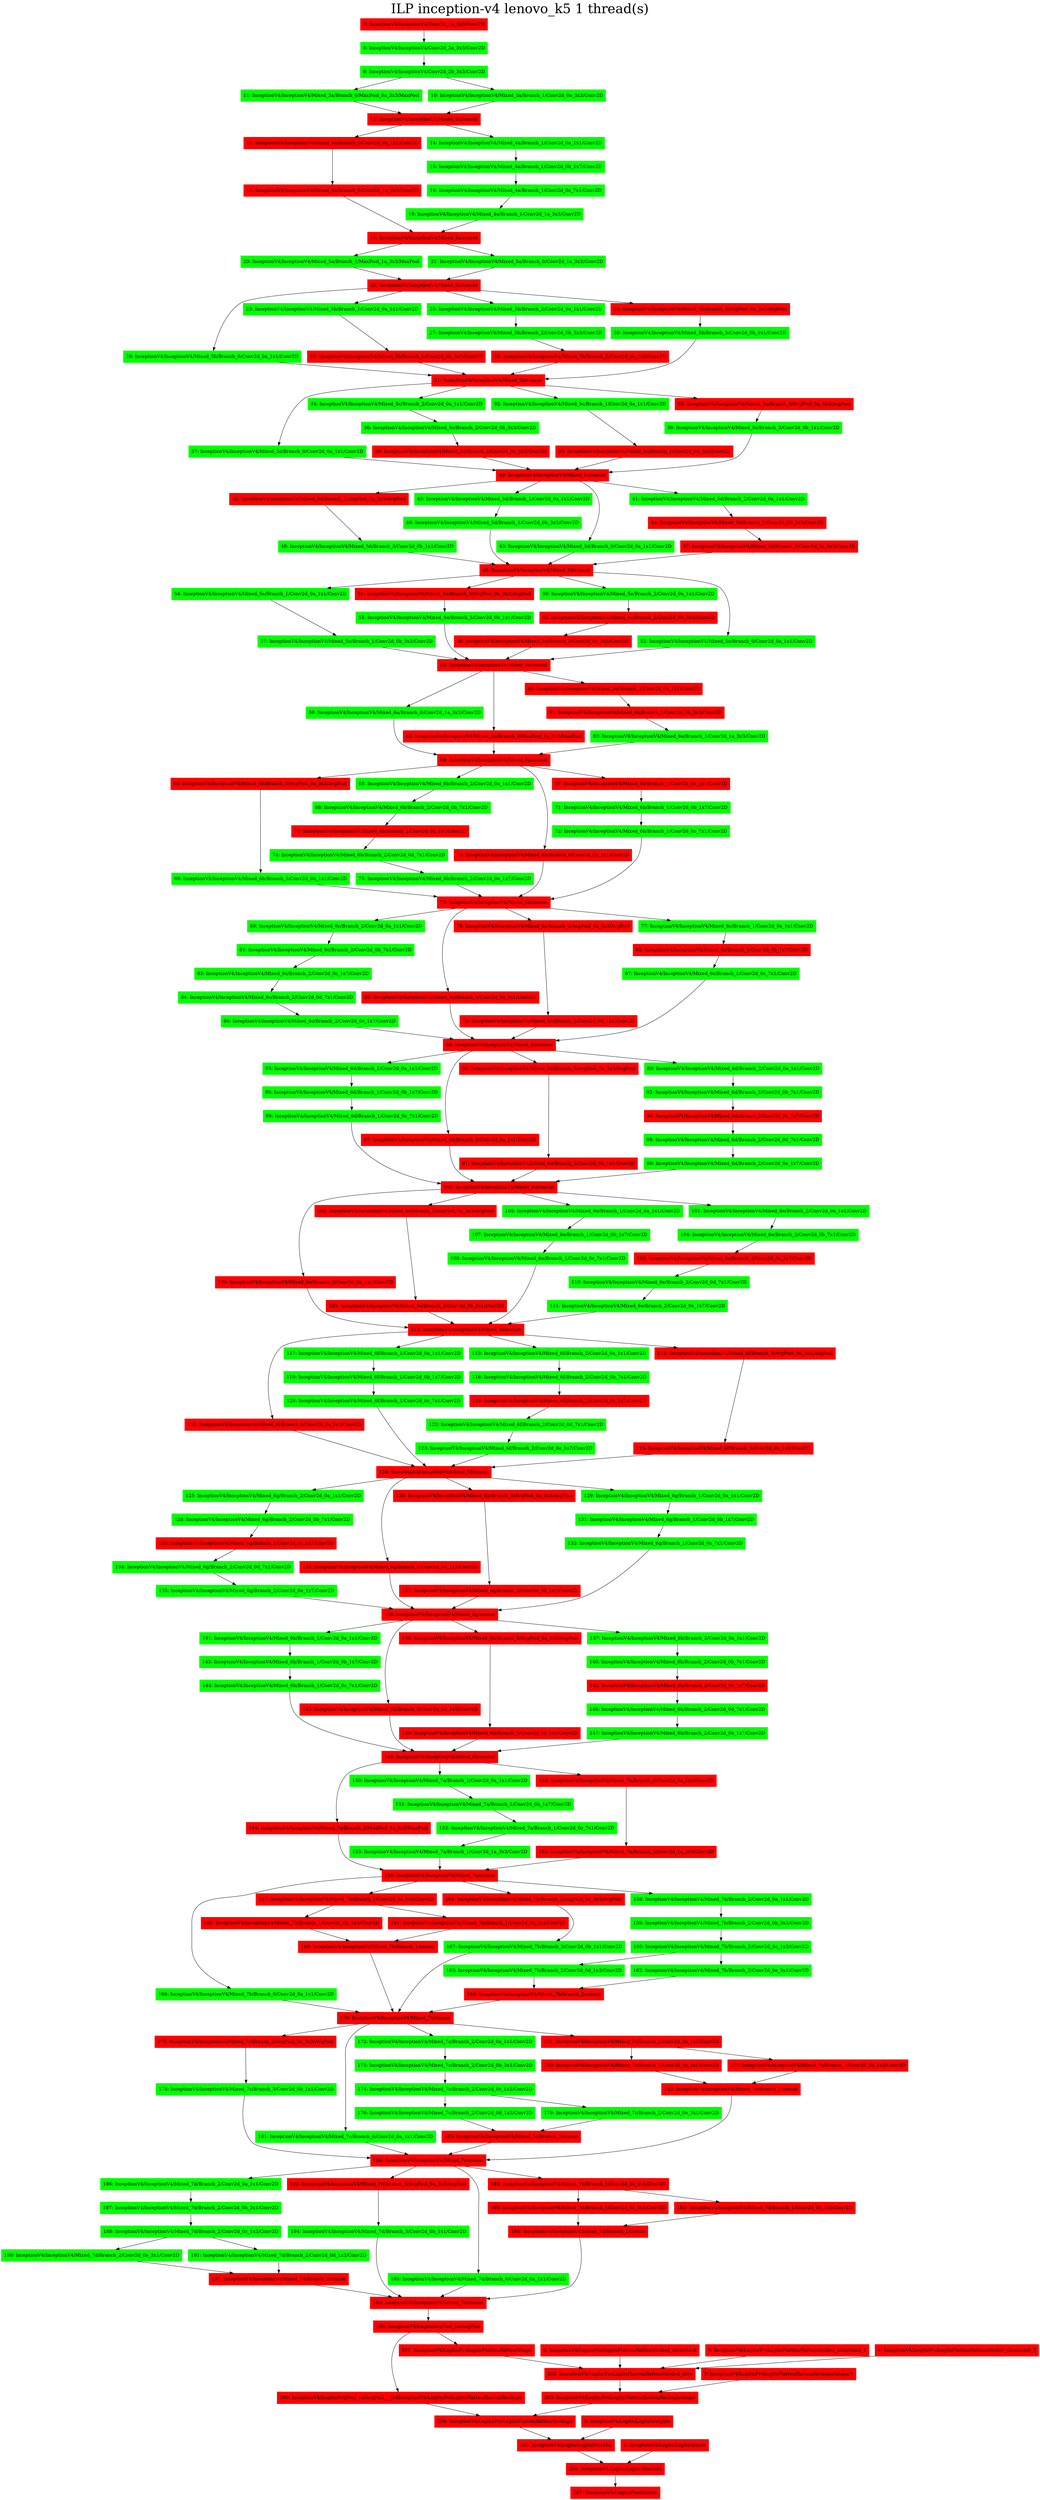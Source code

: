 digraph G {
label     = "ILP inception-v4 lenovo_k5 1 thread(s)"
    labelloc  =  t // t: Place the graph's title on top.
    fontsize  = 40 // Make title stand out by giving a large font size
    fontcolor = black"7: InceptionV4/InceptionV4/Conv2d_1a_3x3/Conv2D"->"8: InceptionV4/InceptionV4/Conv2d_2a_3x3/Conv2D";
"7: InceptionV4/InceptionV4/Conv2d_1a_3x3/Conv2D" [shape=box,style=filled,color=red];
"8: InceptionV4/InceptionV4/Conv2d_2a_3x3/Conv2D"->"9: InceptionV4/InceptionV4/Conv2d_2b_3x3/Conv2D";
"8: InceptionV4/InceptionV4/Conv2d_2a_3x3/Conv2D" [shape=box,style=filled,color=green];
"9: InceptionV4/InceptionV4/Conv2d_2b_3x3/Conv2D"->"11: InceptionV4/InceptionV4/Mixed_3a/Branch_0/MaxPool_0a_3x3/MaxPool";
"9: InceptionV4/InceptionV4/Conv2d_2b_3x3/Conv2D"->"10: InceptionV4/InceptionV4/Mixed_3a/Branch_1/Conv2d_0a_3x3/Conv2D";
"9: InceptionV4/InceptionV4/Conv2d_2b_3x3/Conv2D" [shape=box,style=filled,color=green];
"11: InceptionV4/InceptionV4/Mixed_3a/Branch_0/MaxPool_0a_3x3/MaxPool"->"12: InceptionV4/InceptionV4/Mixed_3a/concat";
"11: InceptionV4/InceptionV4/Mixed_3a/Branch_0/MaxPool_0a_3x3/MaxPool" [shape=box,style=filled,color=green];
"10: InceptionV4/InceptionV4/Mixed_3a/Branch_1/Conv2d_0a_3x3/Conv2D"->"12: InceptionV4/InceptionV4/Mixed_3a/concat";
"10: InceptionV4/InceptionV4/Mixed_3a/Branch_1/Conv2d_0a_3x3/Conv2D" [shape=box,style=filled,color=green];
"12: InceptionV4/InceptionV4/Mixed_3a/concat"->"13: InceptionV4/InceptionV4/Mixed_4a/Branch_0/Conv2d_0a_1x1/Conv2D";
"12: InceptionV4/InceptionV4/Mixed_3a/concat"->"14: InceptionV4/InceptionV4/Mixed_4a/Branch_1/Conv2d_0a_1x1/Conv2D";
"12: InceptionV4/InceptionV4/Mixed_3a/concat" [shape=box,style=filled,color=red];
"13: InceptionV4/InceptionV4/Mixed_4a/Branch_0/Conv2d_0a_1x1/Conv2D"->"17: InceptionV4/InceptionV4/Mixed_4a/Branch_0/Conv2d_1a_3x3/Conv2D";
"13: InceptionV4/InceptionV4/Mixed_4a/Branch_0/Conv2d_0a_1x1/Conv2D" [shape=box,style=filled,color=red];
"17: InceptionV4/InceptionV4/Mixed_4a/Branch_0/Conv2d_1a_3x3/Conv2D"->"19: InceptionV4/InceptionV4/Mixed_4a/concat";
"17: InceptionV4/InceptionV4/Mixed_4a/Branch_0/Conv2d_1a_3x3/Conv2D" [shape=box,style=filled,color=red];
"14: InceptionV4/InceptionV4/Mixed_4a/Branch_1/Conv2d_0a_1x1/Conv2D"->"15: InceptionV4/InceptionV4/Mixed_4a/Branch_1/Conv2d_0b_1x7/Conv2D";
"14: InceptionV4/InceptionV4/Mixed_4a/Branch_1/Conv2d_0a_1x1/Conv2D" [shape=box,style=filled,color=green];
"15: InceptionV4/InceptionV4/Mixed_4a/Branch_1/Conv2d_0b_1x7/Conv2D"->"16: InceptionV4/InceptionV4/Mixed_4a/Branch_1/Conv2d_0c_7x1/Conv2D";
"15: InceptionV4/InceptionV4/Mixed_4a/Branch_1/Conv2d_0b_1x7/Conv2D" [shape=box,style=filled,color=green];
"16: InceptionV4/InceptionV4/Mixed_4a/Branch_1/Conv2d_0c_7x1/Conv2D"->"18: InceptionV4/InceptionV4/Mixed_4a/Branch_1/Conv2d_1a_3x3/Conv2D";
"16: InceptionV4/InceptionV4/Mixed_4a/Branch_1/Conv2d_0c_7x1/Conv2D" [shape=box,style=filled,color=green];
"18: InceptionV4/InceptionV4/Mixed_4a/Branch_1/Conv2d_1a_3x3/Conv2D"->"19: InceptionV4/InceptionV4/Mixed_4a/concat";
"18: InceptionV4/InceptionV4/Mixed_4a/Branch_1/Conv2d_1a_3x3/Conv2D" [shape=box,style=filled,color=green];
"19: InceptionV4/InceptionV4/Mixed_4a/concat"->"20: InceptionV4/InceptionV4/Mixed_5a/Branch_1/MaxPool_1a_3x3/MaxPool";
"19: InceptionV4/InceptionV4/Mixed_4a/concat"->"21: InceptionV4/InceptionV4/Mixed_5a/Branch_0/Conv2d_1a_3x3/Conv2D";
"19: InceptionV4/InceptionV4/Mixed_4a/concat" [shape=box,style=filled,color=red];
"21: InceptionV4/InceptionV4/Mixed_5a/Branch_0/Conv2d_1a_3x3/Conv2D"->"22: InceptionV4/InceptionV4/Mixed_5a/concat";
"21: InceptionV4/InceptionV4/Mixed_5a/Branch_0/Conv2d_1a_3x3/Conv2D" [shape=box,style=filled,color=green];
"20: InceptionV4/InceptionV4/Mixed_5a/Branch_1/MaxPool_1a_3x3/MaxPool"->"22: InceptionV4/InceptionV4/Mixed_5a/concat";
"20: InceptionV4/InceptionV4/Mixed_5a/Branch_1/MaxPool_1a_3x3/MaxPool" [shape=box,style=filled,color=green];
"22: InceptionV4/InceptionV4/Mixed_5a/concat"->"28: InceptionV4/InceptionV4/Mixed_5b/Branch_0/Conv2d_0a_1x1/Conv2D";
"22: InceptionV4/InceptionV4/Mixed_5a/concat"->"23: InceptionV4/InceptionV4/Mixed_5b/Branch_1/Conv2d_0a_1x1/Conv2D";
"22: InceptionV4/InceptionV4/Mixed_5a/concat"->"25: InceptionV4/InceptionV4/Mixed_5b/Branch_2/Conv2d_0a_1x1/Conv2D";
"22: InceptionV4/InceptionV4/Mixed_5a/concat"->"24: InceptionV4/InceptionV4/Mixed_5b/Branch_3/AvgPool_0a_3x3/AvgPool";
"22: InceptionV4/InceptionV4/Mixed_5a/concat" [shape=box,style=filled,color=red];
"28: InceptionV4/InceptionV4/Mixed_5b/Branch_0/Conv2d_0a_1x1/Conv2D"->"31: InceptionV4/InceptionV4/Mixed_5b/concat";
"28: InceptionV4/InceptionV4/Mixed_5b/Branch_0/Conv2d_0a_1x1/Conv2D" [shape=box,style=filled,color=green];
"23: InceptionV4/InceptionV4/Mixed_5b/Branch_1/Conv2d_0a_1x1/Conv2D"->"26: InceptionV4/InceptionV4/Mixed_5b/Branch_1/Conv2d_0b_3x3/Conv2D";
"23: InceptionV4/InceptionV4/Mixed_5b/Branch_1/Conv2d_0a_1x1/Conv2D" [shape=box,style=filled,color=green];
"26: InceptionV4/InceptionV4/Mixed_5b/Branch_1/Conv2d_0b_3x3/Conv2D"->"31: InceptionV4/InceptionV4/Mixed_5b/concat";
"26: InceptionV4/InceptionV4/Mixed_5b/Branch_1/Conv2d_0b_3x3/Conv2D" [shape=box,style=filled,color=red];
"25: InceptionV4/InceptionV4/Mixed_5b/Branch_2/Conv2d_0a_1x1/Conv2D"->"27: InceptionV4/InceptionV4/Mixed_5b/Branch_2/Conv2d_0b_3x3/Conv2D";
"25: InceptionV4/InceptionV4/Mixed_5b/Branch_2/Conv2d_0a_1x1/Conv2D" [shape=box,style=filled,color=green];
"27: InceptionV4/InceptionV4/Mixed_5b/Branch_2/Conv2d_0b_3x3/Conv2D"->"29: InceptionV4/InceptionV4/Mixed_5b/Branch_2/Conv2d_0c_3x3/Conv2D";
"27: InceptionV4/InceptionV4/Mixed_5b/Branch_2/Conv2d_0b_3x3/Conv2D" [shape=box,style=filled,color=green];
"29: InceptionV4/InceptionV4/Mixed_5b/Branch_2/Conv2d_0c_3x3/Conv2D"->"31: InceptionV4/InceptionV4/Mixed_5b/concat";
"29: InceptionV4/InceptionV4/Mixed_5b/Branch_2/Conv2d_0c_3x3/Conv2D" [shape=box,style=filled,color=red];
"24: InceptionV4/InceptionV4/Mixed_5b/Branch_3/AvgPool_0a_3x3/AvgPool"->"30: InceptionV4/InceptionV4/Mixed_5b/Branch_3/Conv2d_0b_1x1/Conv2D";
"24: InceptionV4/InceptionV4/Mixed_5b/Branch_3/AvgPool_0a_3x3/AvgPool" [shape=box,style=filled,color=red];
"30: InceptionV4/InceptionV4/Mixed_5b/Branch_3/Conv2d_0b_1x1/Conv2D"->"31: InceptionV4/InceptionV4/Mixed_5b/concat";
"30: InceptionV4/InceptionV4/Mixed_5b/Branch_3/Conv2d_0b_1x1/Conv2D" [shape=box,style=filled,color=green];
"31: InceptionV4/InceptionV4/Mixed_5b/concat"->"37: InceptionV4/InceptionV4/Mixed_5c/Branch_0/Conv2d_0a_1x1/Conv2D";
"31: InceptionV4/InceptionV4/Mixed_5b/concat"->"34: InceptionV4/InceptionV4/Mixed_5c/Branch_2/Conv2d_0a_1x1/Conv2D";
"31: InceptionV4/InceptionV4/Mixed_5b/concat"->"32: InceptionV4/InceptionV4/Mixed_5c/Branch_1/Conv2d_0a_1x1/Conv2D";
"31: InceptionV4/InceptionV4/Mixed_5b/concat"->"33: InceptionV4/InceptionV4/Mixed_5c/Branch_3/AvgPool_0a_3x3/AvgPool";
"31: InceptionV4/InceptionV4/Mixed_5b/concat" [shape=box,style=filled,color=red];
"37: InceptionV4/InceptionV4/Mixed_5c/Branch_0/Conv2d_0a_1x1/Conv2D"->"40: InceptionV4/InceptionV4/Mixed_5c/concat";
"37: InceptionV4/InceptionV4/Mixed_5c/Branch_0/Conv2d_0a_1x1/Conv2D" [shape=box,style=filled,color=green];
"32: InceptionV4/InceptionV4/Mixed_5c/Branch_1/Conv2d_0a_1x1/Conv2D"->"35: InceptionV4/InceptionV4/Mixed_5c/Branch_1/Conv2d_0b_3x3/Conv2D";
"32: InceptionV4/InceptionV4/Mixed_5c/Branch_1/Conv2d_0a_1x1/Conv2D" [shape=box,style=filled,color=green];
"35: InceptionV4/InceptionV4/Mixed_5c/Branch_1/Conv2d_0b_3x3/Conv2D"->"40: InceptionV4/InceptionV4/Mixed_5c/concat";
"35: InceptionV4/InceptionV4/Mixed_5c/Branch_1/Conv2d_0b_3x3/Conv2D" [shape=box,style=filled,color=red];
"34: InceptionV4/InceptionV4/Mixed_5c/Branch_2/Conv2d_0a_1x1/Conv2D"->"36: InceptionV4/InceptionV4/Mixed_5c/Branch_2/Conv2d_0b_3x3/Conv2D";
"34: InceptionV4/InceptionV4/Mixed_5c/Branch_2/Conv2d_0a_1x1/Conv2D" [shape=box,style=filled,color=green];
"36: InceptionV4/InceptionV4/Mixed_5c/Branch_2/Conv2d_0b_3x3/Conv2D"->"38: InceptionV4/InceptionV4/Mixed_5c/Branch_2/Conv2d_0c_3x3/Conv2D";
"36: InceptionV4/InceptionV4/Mixed_5c/Branch_2/Conv2d_0b_3x3/Conv2D" [shape=box,style=filled,color=green];
"38: InceptionV4/InceptionV4/Mixed_5c/Branch_2/Conv2d_0c_3x3/Conv2D"->"40: InceptionV4/InceptionV4/Mixed_5c/concat";
"38: InceptionV4/InceptionV4/Mixed_5c/Branch_2/Conv2d_0c_3x3/Conv2D" [shape=box,style=filled,color=red];
"33: InceptionV4/InceptionV4/Mixed_5c/Branch_3/AvgPool_0a_3x3/AvgPool"->"39: InceptionV4/InceptionV4/Mixed_5c/Branch_3/Conv2d_0b_1x1/Conv2D";
"33: InceptionV4/InceptionV4/Mixed_5c/Branch_3/AvgPool_0a_3x3/AvgPool" [shape=box,style=filled,color=red];
"39: InceptionV4/InceptionV4/Mixed_5c/Branch_3/Conv2d_0b_1x1/Conv2D"->"40: InceptionV4/InceptionV4/Mixed_5c/concat";
"39: InceptionV4/InceptionV4/Mixed_5c/Branch_3/Conv2d_0b_1x1/Conv2D" [shape=box,style=filled,color=green];
"40: InceptionV4/InceptionV4/Mixed_5c/concat"->"42: InceptionV4/InceptionV4/Mixed_5d/Branch_3/AvgPool_0a_3x3/AvgPool";
"40: InceptionV4/InceptionV4/Mixed_5c/concat"->"45: InceptionV4/InceptionV4/Mixed_5d/Branch_1/Conv2d_0a_1x1/Conv2D";
"40: InceptionV4/InceptionV4/Mixed_5c/concat"->"43: InceptionV4/InceptionV4/Mixed_5d/Branch_0/Conv2d_0a_1x1/Conv2D";
"40: InceptionV4/InceptionV4/Mixed_5c/concat"->"41: InceptionV4/InceptionV4/Mixed_5d/Branch_2/Conv2d_0a_1x1/Conv2D";
"40: InceptionV4/InceptionV4/Mixed_5c/concat" [shape=box,style=filled,color=red];
"43: InceptionV4/InceptionV4/Mixed_5d/Branch_0/Conv2d_0a_1x1/Conv2D"->"49: InceptionV4/InceptionV4/Mixed_5d/concat";
"43: InceptionV4/InceptionV4/Mixed_5d/Branch_0/Conv2d_0a_1x1/Conv2D" [shape=box,style=filled,color=green];
"45: InceptionV4/InceptionV4/Mixed_5d/Branch_1/Conv2d_0a_1x1/Conv2D"->"46: InceptionV4/InceptionV4/Mixed_5d/Branch_1/Conv2d_0b_3x3/Conv2D";
"45: InceptionV4/InceptionV4/Mixed_5d/Branch_1/Conv2d_0a_1x1/Conv2D" [shape=box,style=filled,color=green];
"46: InceptionV4/InceptionV4/Mixed_5d/Branch_1/Conv2d_0b_3x3/Conv2D"->"49: InceptionV4/InceptionV4/Mixed_5d/concat";
"46: InceptionV4/InceptionV4/Mixed_5d/Branch_1/Conv2d_0b_3x3/Conv2D" [shape=box,style=filled,color=green];
"41: InceptionV4/InceptionV4/Mixed_5d/Branch_2/Conv2d_0a_1x1/Conv2D"->"44: InceptionV4/InceptionV4/Mixed_5d/Branch_2/Conv2d_0b_3x3/Conv2D";
"41: InceptionV4/InceptionV4/Mixed_5d/Branch_2/Conv2d_0a_1x1/Conv2D" [shape=box,style=filled,color=green];
"44: InceptionV4/InceptionV4/Mixed_5d/Branch_2/Conv2d_0b_3x3/Conv2D"->"47: InceptionV4/InceptionV4/Mixed_5d/Branch_2/Conv2d_0c_3x3/Conv2D";
"44: InceptionV4/InceptionV4/Mixed_5d/Branch_2/Conv2d_0b_3x3/Conv2D" [shape=box,style=filled,color=red];
"47: InceptionV4/InceptionV4/Mixed_5d/Branch_2/Conv2d_0c_3x3/Conv2D"->"49: InceptionV4/InceptionV4/Mixed_5d/concat";
"47: InceptionV4/InceptionV4/Mixed_5d/Branch_2/Conv2d_0c_3x3/Conv2D" [shape=box,style=filled,color=red];
"42: InceptionV4/InceptionV4/Mixed_5d/Branch_3/AvgPool_0a_3x3/AvgPool"->"48: InceptionV4/InceptionV4/Mixed_5d/Branch_3/Conv2d_0b_1x1/Conv2D";
"42: InceptionV4/InceptionV4/Mixed_5d/Branch_3/AvgPool_0a_3x3/AvgPool" [shape=box,style=filled,color=red];
"48: InceptionV4/InceptionV4/Mixed_5d/Branch_3/Conv2d_0b_1x1/Conv2D"->"49: InceptionV4/InceptionV4/Mixed_5d/concat";
"48: InceptionV4/InceptionV4/Mixed_5d/Branch_3/Conv2d_0b_1x1/Conv2D" [shape=box,style=filled,color=green];
"49: InceptionV4/InceptionV4/Mixed_5d/concat"->"54: InceptionV4/InceptionV4/Mixed_5e/Branch_1/Conv2d_0a_1x1/Conv2D";
"49: InceptionV4/InceptionV4/Mixed_5d/concat"->"51: InceptionV4/InceptionV4/Mixed_5e/Branch_3/AvgPool_0a_3x3/AvgPool";
"49: InceptionV4/InceptionV4/Mixed_5d/concat"->"50: InceptionV4/InceptionV4/Mixed_5e/Branch_2/Conv2d_0a_1x1/Conv2D";
"49: InceptionV4/InceptionV4/Mixed_5d/concat"->"52: InceptionV4/InceptionV4/Mixed_5e/Branch_0/Conv2d_0a_1x1/Conv2D";
"49: InceptionV4/InceptionV4/Mixed_5d/concat" [shape=box,style=filled,color=red];
"52: InceptionV4/InceptionV4/Mixed_5e/Branch_0/Conv2d_0a_1x1/Conv2D"->"58: InceptionV4/InceptionV4/Mixed_5e/concat";
"52: InceptionV4/InceptionV4/Mixed_5e/Branch_0/Conv2d_0a_1x1/Conv2D" [shape=box,style=filled,color=green];
"54: InceptionV4/InceptionV4/Mixed_5e/Branch_1/Conv2d_0a_1x1/Conv2D"->"57: InceptionV4/InceptionV4/Mixed_5e/Branch_1/Conv2d_0b_3x3/Conv2D";
"54: InceptionV4/InceptionV4/Mixed_5e/Branch_1/Conv2d_0a_1x1/Conv2D" [shape=box,style=filled,color=green];
"57: InceptionV4/InceptionV4/Mixed_5e/Branch_1/Conv2d_0b_3x3/Conv2D"->"58: InceptionV4/InceptionV4/Mixed_5e/concat";
"57: InceptionV4/InceptionV4/Mixed_5e/Branch_1/Conv2d_0b_3x3/Conv2D" [shape=box,style=filled,color=green];
"50: InceptionV4/InceptionV4/Mixed_5e/Branch_2/Conv2d_0a_1x1/Conv2D"->"53: InceptionV4/InceptionV4/Mixed_5e/Branch_2/Conv2d_0b_3x3/Conv2D";
"50: InceptionV4/InceptionV4/Mixed_5e/Branch_2/Conv2d_0a_1x1/Conv2D" [shape=box,style=filled,color=green];
"53: InceptionV4/InceptionV4/Mixed_5e/Branch_2/Conv2d_0b_3x3/Conv2D"->"56: InceptionV4/InceptionV4/Mixed_5e/Branch_2/Conv2d_0c_3x3/Conv2D";
"53: InceptionV4/InceptionV4/Mixed_5e/Branch_2/Conv2d_0b_3x3/Conv2D" [shape=box,style=filled,color=red];
"56: InceptionV4/InceptionV4/Mixed_5e/Branch_2/Conv2d_0c_3x3/Conv2D"->"58: InceptionV4/InceptionV4/Mixed_5e/concat";
"56: InceptionV4/InceptionV4/Mixed_5e/Branch_2/Conv2d_0c_3x3/Conv2D" [shape=box,style=filled,color=red];
"51: InceptionV4/InceptionV4/Mixed_5e/Branch_3/AvgPool_0a_3x3/AvgPool"->"55: InceptionV4/InceptionV4/Mixed_5e/Branch_3/Conv2d_0b_1x1/Conv2D";
"51: InceptionV4/InceptionV4/Mixed_5e/Branch_3/AvgPool_0a_3x3/AvgPool" [shape=box,style=filled,color=red];
"55: InceptionV4/InceptionV4/Mixed_5e/Branch_3/Conv2d_0b_1x1/Conv2D"->"58: InceptionV4/InceptionV4/Mixed_5e/concat";
"55: InceptionV4/InceptionV4/Mixed_5e/Branch_3/Conv2d_0b_1x1/Conv2D" [shape=box,style=filled,color=green];
"58: InceptionV4/InceptionV4/Mixed_5e/concat"->"59: InceptionV4/InceptionV4/Mixed_6a/Branch_0/Conv2d_1a_3x3/Conv2D";
"58: InceptionV4/InceptionV4/Mixed_5e/concat"->"63: InceptionV4/InceptionV4/Mixed_6a/Branch_2/MaxPool_1a_3x3/MaxPool";
"58: InceptionV4/InceptionV4/Mixed_5e/concat"->"60: InceptionV4/InceptionV4/Mixed_6a/Branch_1/Conv2d_0a_1x1/Conv2D";
"58: InceptionV4/InceptionV4/Mixed_5e/concat" [shape=box,style=filled,color=red];
"59: InceptionV4/InceptionV4/Mixed_6a/Branch_0/Conv2d_1a_3x3/Conv2D"->"64: InceptionV4/InceptionV4/Mixed_6a/concat";
"59: InceptionV4/InceptionV4/Mixed_6a/Branch_0/Conv2d_1a_3x3/Conv2D" [shape=box,style=filled,color=green];
"60: InceptionV4/InceptionV4/Mixed_6a/Branch_1/Conv2d_0a_1x1/Conv2D"->"61: InceptionV4/InceptionV4/Mixed_6a/Branch_1/Conv2d_0b_3x3/Conv2D";
"60: InceptionV4/InceptionV4/Mixed_6a/Branch_1/Conv2d_0a_1x1/Conv2D" [shape=box,style=filled,color=red];
"61: InceptionV4/InceptionV4/Mixed_6a/Branch_1/Conv2d_0b_3x3/Conv2D"->"62: InceptionV4/InceptionV4/Mixed_6a/Branch_1/Conv2d_1a_3x3/Conv2D";
"61: InceptionV4/InceptionV4/Mixed_6a/Branch_1/Conv2d_0b_3x3/Conv2D" [shape=box,style=filled,color=red];
"62: InceptionV4/InceptionV4/Mixed_6a/Branch_1/Conv2d_1a_3x3/Conv2D"->"64: InceptionV4/InceptionV4/Mixed_6a/concat";
"62: InceptionV4/InceptionV4/Mixed_6a/Branch_1/Conv2d_1a_3x3/Conv2D" [shape=box,style=filled,color=green];
"63: InceptionV4/InceptionV4/Mixed_6a/Branch_2/MaxPool_1a_3x3/MaxPool"->"64: InceptionV4/InceptionV4/Mixed_6a/concat";
"63: InceptionV4/InceptionV4/Mixed_6a/Branch_2/MaxPool_1a_3x3/MaxPool" [shape=box,style=filled,color=red];
"64: InceptionV4/InceptionV4/Mixed_6a/concat"->"66: InceptionV4/InceptionV4/Mixed_6b/Branch_3/AvgPool_0a_3x3/AvgPool";
"64: InceptionV4/InceptionV4/Mixed_6a/concat"->"65: InceptionV4/InceptionV4/Mixed_6b/Branch_2/Conv2d_0a_1x1/Conv2D";
"64: InceptionV4/InceptionV4/Mixed_6a/concat"->"73: InceptionV4/InceptionV4/Mixed_6b/Branch_0/Conv2d_0a_1x1/Conv2D";
"64: InceptionV4/InceptionV4/Mixed_6a/concat"->"67: InceptionV4/InceptionV4/Mixed_6b/Branch_1/Conv2d_0a_1x1/Conv2D";
"64: InceptionV4/InceptionV4/Mixed_6a/concat" [shape=box,style=filled,color=red];
"73: InceptionV4/InceptionV4/Mixed_6b/Branch_0/Conv2d_0a_1x1/Conv2D"->"76: InceptionV4/InceptionV4/Mixed_6b/concat";
"73: InceptionV4/InceptionV4/Mixed_6b/Branch_0/Conv2d_0a_1x1/Conv2D" [shape=box,style=filled,color=red];
"67: InceptionV4/InceptionV4/Mixed_6b/Branch_1/Conv2d_0a_1x1/Conv2D"->"71: InceptionV4/InceptionV4/Mixed_6b/Branch_1/Conv2d_0b_1x7/Conv2D";
"67: InceptionV4/InceptionV4/Mixed_6b/Branch_1/Conv2d_0a_1x1/Conv2D" [shape=box,style=filled,color=red];
"71: InceptionV4/InceptionV4/Mixed_6b/Branch_1/Conv2d_0b_1x7/Conv2D"->"72: InceptionV4/InceptionV4/Mixed_6b/Branch_1/Conv2d_0c_7x1/Conv2D";
"71: InceptionV4/InceptionV4/Mixed_6b/Branch_1/Conv2d_0b_1x7/Conv2D" [shape=box,style=filled,color=green];
"72: InceptionV4/InceptionV4/Mixed_6b/Branch_1/Conv2d_0c_7x1/Conv2D"->"76: InceptionV4/InceptionV4/Mixed_6b/concat";
"72: InceptionV4/InceptionV4/Mixed_6b/Branch_1/Conv2d_0c_7x1/Conv2D" [shape=box,style=filled,color=green];
"65: InceptionV4/InceptionV4/Mixed_6b/Branch_2/Conv2d_0a_1x1/Conv2D"->"68: InceptionV4/InceptionV4/Mixed_6b/Branch_2/Conv2d_0b_7x1/Conv2D";
"65: InceptionV4/InceptionV4/Mixed_6b/Branch_2/Conv2d_0a_1x1/Conv2D" [shape=box,style=filled,color=green];
"68: InceptionV4/InceptionV4/Mixed_6b/Branch_2/Conv2d_0b_7x1/Conv2D"->"70: InceptionV4/InceptionV4/Mixed_6b/Branch_2/Conv2d_0c_1x7/Conv2D";
"68: InceptionV4/InceptionV4/Mixed_6b/Branch_2/Conv2d_0b_7x1/Conv2D" [shape=box,style=filled,color=green];
"70: InceptionV4/InceptionV4/Mixed_6b/Branch_2/Conv2d_0c_1x7/Conv2D"->"74: InceptionV4/InceptionV4/Mixed_6b/Branch_2/Conv2d_0d_7x1/Conv2D";
"70: InceptionV4/InceptionV4/Mixed_6b/Branch_2/Conv2d_0c_1x7/Conv2D" [shape=box,style=filled,color=red];
"74: InceptionV4/InceptionV4/Mixed_6b/Branch_2/Conv2d_0d_7x1/Conv2D"->"75: InceptionV4/InceptionV4/Mixed_6b/Branch_2/Conv2d_0e_1x7/Conv2D";
"74: InceptionV4/InceptionV4/Mixed_6b/Branch_2/Conv2d_0d_7x1/Conv2D" [shape=box,style=filled,color=green];
"75: InceptionV4/InceptionV4/Mixed_6b/Branch_2/Conv2d_0e_1x7/Conv2D"->"76: InceptionV4/InceptionV4/Mixed_6b/concat";
"75: InceptionV4/InceptionV4/Mixed_6b/Branch_2/Conv2d_0e_1x7/Conv2D" [shape=box,style=filled,color=green];
"66: InceptionV4/InceptionV4/Mixed_6b/Branch_3/AvgPool_0a_3x3/AvgPool"->"69: InceptionV4/InceptionV4/Mixed_6b/Branch_3/Conv2d_0b_1x1/Conv2D";
"66: InceptionV4/InceptionV4/Mixed_6b/Branch_3/AvgPool_0a_3x3/AvgPool" [shape=box,style=filled,color=red];
"69: InceptionV4/InceptionV4/Mixed_6b/Branch_3/Conv2d_0b_1x1/Conv2D"->"76: InceptionV4/InceptionV4/Mixed_6b/concat";
"69: InceptionV4/InceptionV4/Mixed_6b/Branch_3/Conv2d_0b_1x1/Conv2D" [shape=box,style=filled,color=green];
"76: InceptionV4/InceptionV4/Mixed_6b/concat"->"80: InceptionV4/InceptionV4/Mixed_6c/Branch_2/Conv2d_0a_1x1/Conv2D";
"76: InceptionV4/InceptionV4/Mixed_6b/concat"->"85: InceptionV4/InceptionV4/Mixed_6c/Branch_0/Conv2d_0a_1x1/Conv2D";
"76: InceptionV4/InceptionV4/Mixed_6b/concat"->"78: InceptionV4/InceptionV4/Mixed_6c/Branch_3/AvgPool_0a_3x3/AvgPool";
"76: InceptionV4/InceptionV4/Mixed_6b/concat"->"77: InceptionV4/InceptionV4/Mixed_6c/Branch_1/Conv2d_0a_1x1/Conv2D";
"76: InceptionV4/InceptionV4/Mixed_6b/concat" [shape=box,style=filled,color=red];
"85: InceptionV4/InceptionV4/Mixed_6c/Branch_0/Conv2d_0a_1x1/Conv2D"->"88: InceptionV4/InceptionV4/Mixed_6c/concat";
"85: InceptionV4/InceptionV4/Mixed_6c/Branch_0/Conv2d_0a_1x1/Conv2D" [shape=box,style=filled,color=red];
"77: InceptionV4/InceptionV4/Mixed_6c/Branch_1/Conv2d_0a_1x1/Conv2D"->"82: InceptionV4/InceptionV4/Mixed_6c/Branch_1/Conv2d_0b_1x7/Conv2D";
"77: InceptionV4/InceptionV4/Mixed_6c/Branch_1/Conv2d_0a_1x1/Conv2D" [shape=box,style=filled,color=green];
"82: InceptionV4/InceptionV4/Mixed_6c/Branch_1/Conv2d_0b_1x7/Conv2D"->"87: InceptionV4/InceptionV4/Mixed_6c/Branch_1/Conv2d_0c_7x1/Conv2D";
"82: InceptionV4/InceptionV4/Mixed_6c/Branch_1/Conv2d_0b_1x7/Conv2D" [shape=box,style=filled,color=red];
"87: InceptionV4/InceptionV4/Mixed_6c/Branch_1/Conv2d_0c_7x1/Conv2D"->"88: InceptionV4/InceptionV4/Mixed_6c/concat";
"87: InceptionV4/InceptionV4/Mixed_6c/Branch_1/Conv2d_0c_7x1/Conv2D" [shape=box,style=filled,color=green];
"80: InceptionV4/InceptionV4/Mixed_6c/Branch_2/Conv2d_0a_1x1/Conv2D"->"81: InceptionV4/InceptionV4/Mixed_6c/Branch_2/Conv2d_0b_7x1/Conv2D";
"80: InceptionV4/InceptionV4/Mixed_6c/Branch_2/Conv2d_0a_1x1/Conv2D" [shape=box,style=filled,color=green];
"81: InceptionV4/InceptionV4/Mixed_6c/Branch_2/Conv2d_0b_7x1/Conv2D"->"83: InceptionV4/InceptionV4/Mixed_6c/Branch_2/Conv2d_0c_1x7/Conv2D";
"81: InceptionV4/InceptionV4/Mixed_6c/Branch_2/Conv2d_0b_7x1/Conv2D" [shape=box,style=filled,color=green];
"83: InceptionV4/InceptionV4/Mixed_6c/Branch_2/Conv2d_0c_1x7/Conv2D"->"84: InceptionV4/InceptionV4/Mixed_6c/Branch_2/Conv2d_0d_7x1/Conv2D";
"83: InceptionV4/InceptionV4/Mixed_6c/Branch_2/Conv2d_0c_1x7/Conv2D" [shape=box,style=filled,color=green];
"84: InceptionV4/InceptionV4/Mixed_6c/Branch_2/Conv2d_0d_7x1/Conv2D"->"86: InceptionV4/InceptionV4/Mixed_6c/Branch_2/Conv2d_0e_1x7/Conv2D";
"84: InceptionV4/InceptionV4/Mixed_6c/Branch_2/Conv2d_0d_7x1/Conv2D" [shape=box,style=filled,color=green];
"86: InceptionV4/InceptionV4/Mixed_6c/Branch_2/Conv2d_0e_1x7/Conv2D"->"88: InceptionV4/InceptionV4/Mixed_6c/concat";
"86: InceptionV4/InceptionV4/Mixed_6c/Branch_2/Conv2d_0e_1x7/Conv2D" [shape=box,style=filled,color=green];
"78: InceptionV4/InceptionV4/Mixed_6c/Branch_3/AvgPool_0a_3x3/AvgPool"->"79: InceptionV4/InceptionV4/Mixed_6c/Branch_3/Conv2d_0b_1x1/Conv2D";
"78: InceptionV4/InceptionV4/Mixed_6c/Branch_3/AvgPool_0a_3x3/AvgPool" [shape=box,style=filled,color=red];
"79: InceptionV4/InceptionV4/Mixed_6c/Branch_3/Conv2d_0b_1x1/Conv2D"->"88: InceptionV4/InceptionV4/Mixed_6c/concat";
"79: InceptionV4/InceptionV4/Mixed_6c/Branch_3/Conv2d_0b_1x1/Conv2D" [shape=box,style=filled,color=red];
"88: InceptionV4/InceptionV4/Mixed_6c/concat"->"93: InceptionV4/InceptionV4/Mixed_6d/Branch_1/Conv2d_0a_1x1/Conv2D";
"88: InceptionV4/InceptionV4/Mixed_6c/concat"->"97: InceptionV4/InceptionV4/Mixed_6d/Branch_0/Conv2d_0a_1x1/Conv2D";
"88: InceptionV4/InceptionV4/Mixed_6c/concat"->"90: InceptionV4/InceptionV4/Mixed_6d/Branch_3/AvgPool_0a_3x3/AvgPool";
"88: InceptionV4/InceptionV4/Mixed_6c/concat"->"89: InceptionV4/InceptionV4/Mixed_6d/Branch_2/Conv2d_0a_1x1/Conv2D";
"88: InceptionV4/InceptionV4/Mixed_6c/concat" [shape=box,style=filled,color=red];
"97: InceptionV4/InceptionV4/Mixed_6d/Branch_0/Conv2d_0a_1x1/Conv2D"->"100: InceptionV4/InceptionV4/Mixed_6d/concat";
"97: InceptionV4/InceptionV4/Mixed_6d/Branch_0/Conv2d_0a_1x1/Conv2D" [shape=box,style=filled,color=red];
"93: InceptionV4/InceptionV4/Mixed_6d/Branch_1/Conv2d_0a_1x1/Conv2D"->"95: InceptionV4/InceptionV4/Mixed_6d/Branch_1/Conv2d_0b_1x7/Conv2D";
"93: InceptionV4/InceptionV4/Mixed_6d/Branch_1/Conv2d_0a_1x1/Conv2D" [shape=box,style=filled,color=green];
"95: InceptionV4/InceptionV4/Mixed_6d/Branch_1/Conv2d_0b_1x7/Conv2D"->"96: InceptionV4/InceptionV4/Mixed_6d/Branch_1/Conv2d_0c_7x1/Conv2D";
"95: InceptionV4/InceptionV4/Mixed_6d/Branch_1/Conv2d_0b_1x7/Conv2D" [shape=box,style=filled,color=green];
"96: InceptionV4/InceptionV4/Mixed_6d/Branch_1/Conv2d_0c_7x1/Conv2D"->"100: InceptionV4/InceptionV4/Mixed_6d/concat";
"96: InceptionV4/InceptionV4/Mixed_6d/Branch_1/Conv2d_0c_7x1/Conv2D" [shape=box,style=filled,color=green];
"89: InceptionV4/InceptionV4/Mixed_6d/Branch_2/Conv2d_0a_1x1/Conv2D"->"92: InceptionV4/InceptionV4/Mixed_6d/Branch_2/Conv2d_0b_7x1/Conv2D";
"89: InceptionV4/InceptionV4/Mixed_6d/Branch_2/Conv2d_0a_1x1/Conv2D" [shape=box,style=filled,color=green];
"92: InceptionV4/InceptionV4/Mixed_6d/Branch_2/Conv2d_0b_7x1/Conv2D"->"94: InceptionV4/InceptionV4/Mixed_6d/Branch_2/Conv2d_0c_1x7/Conv2D";
"92: InceptionV4/InceptionV4/Mixed_6d/Branch_2/Conv2d_0b_7x1/Conv2D" [shape=box,style=filled,color=green];
"94: InceptionV4/InceptionV4/Mixed_6d/Branch_2/Conv2d_0c_1x7/Conv2D"->"98: InceptionV4/InceptionV4/Mixed_6d/Branch_2/Conv2d_0d_7x1/Conv2D";
"94: InceptionV4/InceptionV4/Mixed_6d/Branch_2/Conv2d_0c_1x7/Conv2D" [shape=box,style=filled,color=red];
"98: InceptionV4/InceptionV4/Mixed_6d/Branch_2/Conv2d_0d_7x1/Conv2D"->"99: InceptionV4/InceptionV4/Mixed_6d/Branch_2/Conv2d_0e_1x7/Conv2D";
"98: InceptionV4/InceptionV4/Mixed_6d/Branch_2/Conv2d_0d_7x1/Conv2D" [shape=box,style=filled,color=green];
"99: InceptionV4/InceptionV4/Mixed_6d/Branch_2/Conv2d_0e_1x7/Conv2D"->"100: InceptionV4/InceptionV4/Mixed_6d/concat";
"99: InceptionV4/InceptionV4/Mixed_6d/Branch_2/Conv2d_0e_1x7/Conv2D" [shape=box,style=filled,color=green];
"90: InceptionV4/InceptionV4/Mixed_6d/Branch_3/AvgPool_0a_3x3/AvgPool"->"91: InceptionV4/InceptionV4/Mixed_6d/Branch_3/Conv2d_0b_1x1/Conv2D";
"90: InceptionV4/InceptionV4/Mixed_6d/Branch_3/AvgPool_0a_3x3/AvgPool" [shape=box,style=filled,color=red];
"91: InceptionV4/InceptionV4/Mixed_6d/Branch_3/Conv2d_0b_1x1/Conv2D"->"100: InceptionV4/InceptionV4/Mixed_6d/concat";
"91: InceptionV4/InceptionV4/Mixed_6d/Branch_3/Conv2d_0b_1x1/Conv2D" [shape=box,style=filled,color=red];
"100: InceptionV4/InceptionV4/Mixed_6d/concat"->"109: InceptionV4/InceptionV4/Mixed_6e/Branch_0/Conv2d_0a_1x1/Conv2D";
"100: InceptionV4/InceptionV4/Mixed_6d/concat"->"102: InceptionV4/InceptionV4/Mixed_6e/Branch_3/AvgPool_0a_3x3/AvgPool";
"100: InceptionV4/InceptionV4/Mixed_6d/concat"->"105: InceptionV4/InceptionV4/Mixed_6e/Branch_1/Conv2d_0a_1x1/Conv2D";
"100: InceptionV4/InceptionV4/Mixed_6d/concat"->"101: InceptionV4/InceptionV4/Mixed_6e/Branch_2/Conv2d_0a_1x1/Conv2D";
"100: InceptionV4/InceptionV4/Mixed_6d/concat" [shape=box,style=filled,color=red];
"109: InceptionV4/InceptionV4/Mixed_6e/Branch_0/Conv2d_0a_1x1/Conv2D"->"112: InceptionV4/InceptionV4/Mixed_6e/concat";
"109: InceptionV4/InceptionV4/Mixed_6e/Branch_0/Conv2d_0a_1x1/Conv2D" [shape=box,style=filled,color=red];
"105: InceptionV4/InceptionV4/Mixed_6e/Branch_1/Conv2d_0a_1x1/Conv2D"->"107: InceptionV4/InceptionV4/Mixed_6e/Branch_1/Conv2d_0b_1x7/Conv2D";
"105: InceptionV4/InceptionV4/Mixed_6e/Branch_1/Conv2d_0a_1x1/Conv2D" [shape=box,style=filled,color=green];
"107: InceptionV4/InceptionV4/Mixed_6e/Branch_1/Conv2d_0b_1x7/Conv2D"->"108: InceptionV4/InceptionV4/Mixed_6e/Branch_1/Conv2d_0c_7x1/Conv2D";
"107: InceptionV4/InceptionV4/Mixed_6e/Branch_1/Conv2d_0b_1x7/Conv2D" [shape=box,style=filled,color=green];
"108: InceptionV4/InceptionV4/Mixed_6e/Branch_1/Conv2d_0c_7x1/Conv2D"->"112: InceptionV4/InceptionV4/Mixed_6e/concat";
"108: InceptionV4/InceptionV4/Mixed_6e/Branch_1/Conv2d_0c_7x1/Conv2D" [shape=box,style=filled,color=green];
"101: InceptionV4/InceptionV4/Mixed_6e/Branch_2/Conv2d_0a_1x1/Conv2D"->"104: InceptionV4/InceptionV4/Mixed_6e/Branch_2/Conv2d_0b_7x1/Conv2D";
"101: InceptionV4/InceptionV4/Mixed_6e/Branch_2/Conv2d_0a_1x1/Conv2D" [shape=box,style=filled,color=green];
"104: InceptionV4/InceptionV4/Mixed_6e/Branch_2/Conv2d_0b_7x1/Conv2D"->"106: InceptionV4/InceptionV4/Mixed_6e/Branch_2/Conv2d_0c_1x7/Conv2D";
"104: InceptionV4/InceptionV4/Mixed_6e/Branch_2/Conv2d_0b_7x1/Conv2D" [shape=box,style=filled,color=green];
"106: InceptionV4/InceptionV4/Mixed_6e/Branch_2/Conv2d_0c_1x7/Conv2D"->"110: InceptionV4/InceptionV4/Mixed_6e/Branch_2/Conv2d_0d_7x1/Conv2D";
"106: InceptionV4/InceptionV4/Mixed_6e/Branch_2/Conv2d_0c_1x7/Conv2D" [shape=box,style=filled,color=red];
"110: InceptionV4/InceptionV4/Mixed_6e/Branch_2/Conv2d_0d_7x1/Conv2D"->"111: InceptionV4/InceptionV4/Mixed_6e/Branch_2/Conv2d_0e_1x7/Conv2D";
"110: InceptionV4/InceptionV4/Mixed_6e/Branch_2/Conv2d_0d_7x1/Conv2D" [shape=box,style=filled,color=green];
"111: InceptionV4/InceptionV4/Mixed_6e/Branch_2/Conv2d_0e_1x7/Conv2D"->"112: InceptionV4/InceptionV4/Mixed_6e/concat";
"111: InceptionV4/InceptionV4/Mixed_6e/Branch_2/Conv2d_0e_1x7/Conv2D" [shape=box,style=filled,color=green];
"102: InceptionV4/InceptionV4/Mixed_6e/Branch_3/AvgPool_0a_3x3/AvgPool"->"103: InceptionV4/InceptionV4/Mixed_6e/Branch_3/Conv2d_0b_1x1/Conv2D";
"102: InceptionV4/InceptionV4/Mixed_6e/Branch_3/AvgPool_0a_3x3/AvgPool" [shape=box,style=filled,color=red];
"103: InceptionV4/InceptionV4/Mixed_6e/Branch_3/Conv2d_0b_1x1/Conv2D"->"112: InceptionV4/InceptionV4/Mixed_6e/concat";
"103: InceptionV4/InceptionV4/Mixed_6e/Branch_3/Conv2d_0b_1x1/Conv2D" [shape=box,style=filled,color=red];
"112: InceptionV4/InceptionV4/Mixed_6e/concat"->"121: InceptionV4/InceptionV4/Mixed_6f/Branch_0/Conv2d_0a_1x1/Conv2D";
"112: InceptionV4/InceptionV4/Mixed_6e/concat"->"117: InceptionV4/InceptionV4/Mixed_6f/Branch_1/Conv2d_0a_1x1/Conv2D";
"112: InceptionV4/InceptionV4/Mixed_6e/concat"->"113: InceptionV4/InceptionV4/Mixed_6f/Branch_2/Conv2d_0a_1x1/Conv2D";
"112: InceptionV4/InceptionV4/Mixed_6e/concat"->"114: InceptionV4/InceptionV4/Mixed_6f/Branch_3/AvgPool_0a_3x3/AvgPool";
"112: InceptionV4/InceptionV4/Mixed_6e/concat" [shape=box,style=filled,color=red];
"121: InceptionV4/InceptionV4/Mixed_6f/Branch_0/Conv2d_0a_1x1/Conv2D"->"124: InceptionV4/InceptionV4/Mixed_6f/concat";
"121: InceptionV4/InceptionV4/Mixed_6f/Branch_0/Conv2d_0a_1x1/Conv2D" [shape=box,style=filled,color=red];
"117: InceptionV4/InceptionV4/Mixed_6f/Branch_1/Conv2d_0a_1x1/Conv2D"->"119: InceptionV4/InceptionV4/Mixed_6f/Branch_1/Conv2d_0b_1x7/Conv2D";
"117: InceptionV4/InceptionV4/Mixed_6f/Branch_1/Conv2d_0a_1x1/Conv2D" [shape=box,style=filled,color=green];
"119: InceptionV4/InceptionV4/Mixed_6f/Branch_1/Conv2d_0b_1x7/Conv2D"->"120: InceptionV4/InceptionV4/Mixed_6f/Branch_1/Conv2d_0c_7x1/Conv2D";
"119: InceptionV4/InceptionV4/Mixed_6f/Branch_1/Conv2d_0b_1x7/Conv2D" [shape=box,style=filled,color=green];
"120: InceptionV4/InceptionV4/Mixed_6f/Branch_1/Conv2d_0c_7x1/Conv2D"->"124: InceptionV4/InceptionV4/Mixed_6f/concat";
"120: InceptionV4/InceptionV4/Mixed_6f/Branch_1/Conv2d_0c_7x1/Conv2D" [shape=box,style=filled,color=green];
"113: InceptionV4/InceptionV4/Mixed_6f/Branch_2/Conv2d_0a_1x1/Conv2D"->"116: InceptionV4/InceptionV4/Mixed_6f/Branch_2/Conv2d_0b_7x1/Conv2D";
"113: InceptionV4/InceptionV4/Mixed_6f/Branch_2/Conv2d_0a_1x1/Conv2D" [shape=box,style=filled,color=green];
"116: InceptionV4/InceptionV4/Mixed_6f/Branch_2/Conv2d_0b_7x1/Conv2D"->"118: InceptionV4/InceptionV4/Mixed_6f/Branch_2/Conv2d_0c_1x7/Conv2D";
"116: InceptionV4/InceptionV4/Mixed_6f/Branch_2/Conv2d_0b_7x1/Conv2D" [shape=box,style=filled,color=green];
"118: InceptionV4/InceptionV4/Mixed_6f/Branch_2/Conv2d_0c_1x7/Conv2D"->"122: InceptionV4/InceptionV4/Mixed_6f/Branch_2/Conv2d_0d_7x1/Conv2D";
"118: InceptionV4/InceptionV4/Mixed_6f/Branch_2/Conv2d_0c_1x7/Conv2D" [shape=box,style=filled,color=red];
"122: InceptionV4/InceptionV4/Mixed_6f/Branch_2/Conv2d_0d_7x1/Conv2D"->"123: InceptionV4/InceptionV4/Mixed_6f/Branch_2/Conv2d_0e_1x7/Conv2D";
"122: InceptionV4/InceptionV4/Mixed_6f/Branch_2/Conv2d_0d_7x1/Conv2D" [shape=box,style=filled,color=green];
"123: InceptionV4/InceptionV4/Mixed_6f/Branch_2/Conv2d_0e_1x7/Conv2D"->"124: InceptionV4/InceptionV4/Mixed_6f/concat";
"123: InceptionV4/InceptionV4/Mixed_6f/Branch_2/Conv2d_0e_1x7/Conv2D" [shape=box,style=filled,color=green];
"114: InceptionV4/InceptionV4/Mixed_6f/Branch_3/AvgPool_0a_3x3/AvgPool"->"115: InceptionV4/InceptionV4/Mixed_6f/Branch_3/Conv2d_0b_1x1/Conv2D";
"114: InceptionV4/InceptionV4/Mixed_6f/Branch_3/AvgPool_0a_3x3/AvgPool" [shape=box,style=filled,color=red];
"115: InceptionV4/InceptionV4/Mixed_6f/Branch_3/Conv2d_0b_1x1/Conv2D"->"124: InceptionV4/InceptionV4/Mixed_6f/concat";
"115: InceptionV4/InceptionV4/Mixed_6f/Branch_3/Conv2d_0b_1x1/Conv2D" [shape=box,style=filled,color=red];
"124: InceptionV4/InceptionV4/Mixed_6f/concat"->"125: InceptionV4/InceptionV4/Mixed_6g/Branch_2/Conv2d_0a_1x1/Conv2D";
"124: InceptionV4/InceptionV4/Mixed_6f/concat"->"133: InceptionV4/InceptionV4/Mixed_6g/Branch_0/Conv2d_0a_1x1/Conv2D";
"124: InceptionV4/InceptionV4/Mixed_6f/concat"->"126: InceptionV4/InceptionV4/Mixed_6g/Branch_3/AvgPool_0a_3x3/AvgPool";
"124: InceptionV4/InceptionV4/Mixed_6f/concat"->"129: InceptionV4/InceptionV4/Mixed_6g/Branch_1/Conv2d_0a_1x1/Conv2D";
"124: InceptionV4/InceptionV4/Mixed_6f/concat" [shape=box,style=filled,color=red];
"133: InceptionV4/InceptionV4/Mixed_6g/Branch_0/Conv2d_0a_1x1/Conv2D"->"136: InceptionV4/InceptionV4/Mixed_6g/concat";
"133: InceptionV4/InceptionV4/Mixed_6g/Branch_0/Conv2d_0a_1x1/Conv2D" [shape=box,style=filled,color=red];
"129: InceptionV4/InceptionV4/Mixed_6g/Branch_1/Conv2d_0a_1x1/Conv2D"->"131: InceptionV4/InceptionV4/Mixed_6g/Branch_1/Conv2d_0b_1x7/Conv2D";
"129: InceptionV4/InceptionV4/Mixed_6g/Branch_1/Conv2d_0a_1x1/Conv2D" [shape=box,style=filled,color=green];
"131: InceptionV4/InceptionV4/Mixed_6g/Branch_1/Conv2d_0b_1x7/Conv2D"->"132: InceptionV4/InceptionV4/Mixed_6g/Branch_1/Conv2d_0c_7x1/Conv2D";
"131: InceptionV4/InceptionV4/Mixed_6g/Branch_1/Conv2d_0b_1x7/Conv2D" [shape=box,style=filled,color=green];
"132: InceptionV4/InceptionV4/Mixed_6g/Branch_1/Conv2d_0c_7x1/Conv2D"->"136: InceptionV4/InceptionV4/Mixed_6g/concat";
"132: InceptionV4/InceptionV4/Mixed_6g/Branch_1/Conv2d_0c_7x1/Conv2D" [shape=box,style=filled,color=green];
"125: InceptionV4/InceptionV4/Mixed_6g/Branch_2/Conv2d_0a_1x1/Conv2D"->"128: InceptionV4/InceptionV4/Mixed_6g/Branch_2/Conv2d_0b_7x1/Conv2D";
"125: InceptionV4/InceptionV4/Mixed_6g/Branch_2/Conv2d_0a_1x1/Conv2D" [shape=box,style=filled,color=green];
"128: InceptionV4/InceptionV4/Mixed_6g/Branch_2/Conv2d_0b_7x1/Conv2D"->"130: InceptionV4/InceptionV4/Mixed_6g/Branch_2/Conv2d_0c_1x7/Conv2D";
"128: InceptionV4/InceptionV4/Mixed_6g/Branch_2/Conv2d_0b_7x1/Conv2D" [shape=box,style=filled,color=green];
"130: InceptionV4/InceptionV4/Mixed_6g/Branch_2/Conv2d_0c_1x7/Conv2D"->"134: InceptionV4/InceptionV4/Mixed_6g/Branch_2/Conv2d_0d_7x1/Conv2D";
"130: InceptionV4/InceptionV4/Mixed_6g/Branch_2/Conv2d_0c_1x7/Conv2D" [shape=box,style=filled,color=red];
"134: InceptionV4/InceptionV4/Mixed_6g/Branch_2/Conv2d_0d_7x1/Conv2D"->"135: InceptionV4/InceptionV4/Mixed_6g/Branch_2/Conv2d_0e_1x7/Conv2D";
"134: InceptionV4/InceptionV4/Mixed_6g/Branch_2/Conv2d_0d_7x1/Conv2D" [shape=box,style=filled,color=green];
"135: InceptionV4/InceptionV4/Mixed_6g/Branch_2/Conv2d_0e_1x7/Conv2D"->"136: InceptionV4/InceptionV4/Mixed_6g/concat";
"135: InceptionV4/InceptionV4/Mixed_6g/Branch_2/Conv2d_0e_1x7/Conv2D" [shape=box,style=filled,color=green];
"126: InceptionV4/InceptionV4/Mixed_6g/Branch_3/AvgPool_0a_3x3/AvgPool"->"127: InceptionV4/InceptionV4/Mixed_6g/Branch_3/Conv2d_0b_1x1/Conv2D";
"126: InceptionV4/InceptionV4/Mixed_6g/Branch_3/AvgPool_0a_3x3/AvgPool" [shape=box,style=filled,color=red];
"127: InceptionV4/InceptionV4/Mixed_6g/Branch_3/Conv2d_0b_1x1/Conv2D"->"136: InceptionV4/InceptionV4/Mixed_6g/concat";
"127: InceptionV4/InceptionV4/Mixed_6g/Branch_3/Conv2d_0b_1x1/Conv2D" [shape=box,style=filled,color=red];
"136: InceptionV4/InceptionV4/Mixed_6g/concat"->"141: InceptionV4/InceptionV4/Mixed_6h/Branch_1/Conv2d_0a_1x1/Conv2D";
"136: InceptionV4/InceptionV4/Mixed_6g/concat"->"145: InceptionV4/InceptionV4/Mixed_6h/Branch_0/Conv2d_0a_1x1/Conv2D";
"136: InceptionV4/InceptionV4/Mixed_6g/concat"->"138: InceptionV4/InceptionV4/Mixed_6h/Branch_3/AvgPool_0a_3x3/AvgPool";
"136: InceptionV4/InceptionV4/Mixed_6g/concat"->"137: InceptionV4/InceptionV4/Mixed_6h/Branch_2/Conv2d_0a_1x1/Conv2D";
"136: InceptionV4/InceptionV4/Mixed_6g/concat" [shape=box,style=filled,color=red];
"145: InceptionV4/InceptionV4/Mixed_6h/Branch_0/Conv2d_0a_1x1/Conv2D"->"148: InceptionV4/InceptionV4/Mixed_6h/concat";
"145: InceptionV4/InceptionV4/Mixed_6h/Branch_0/Conv2d_0a_1x1/Conv2D" [shape=box,style=filled,color=red];
"141: InceptionV4/InceptionV4/Mixed_6h/Branch_1/Conv2d_0a_1x1/Conv2D"->"143: InceptionV4/InceptionV4/Mixed_6h/Branch_1/Conv2d_0b_1x7/Conv2D";
"141: InceptionV4/InceptionV4/Mixed_6h/Branch_1/Conv2d_0a_1x1/Conv2D" [shape=box,style=filled,color=green];
"143: InceptionV4/InceptionV4/Mixed_6h/Branch_1/Conv2d_0b_1x7/Conv2D"->"144: InceptionV4/InceptionV4/Mixed_6h/Branch_1/Conv2d_0c_7x1/Conv2D";
"143: InceptionV4/InceptionV4/Mixed_6h/Branch_1/Conv2d_0b_1x7/Conv2D" [shape=box,style=filled,color=green];
"144: InceptionV4/InceptionV4/Mixed_6h/Branch_1/Conv2d_0c_7x1/Conv2D"->"148: InceptionV4/InceptionV4/Mixed_6h/concat";
"144: InceptionV4/InceptionV4/Mixed_6h/Branch_1/Conv2d_0c_7x1/Conv2D" [shape=box,style=filled,color=green];
"137: InceptionV4/InceptionV4/Mixed_6h/Branch_2/Conv2d_0a_1x1/Conv2D"->"140: InceptionV4/InceptionV4/Mixed_6h/Branch_2/Conv2d_0b_7x1/Conv2D";
"137: InceptionV4/InceptionV4/Mixed_6h/Branch_2/Conv2d_0a_1x1/Conv2D" [shape=box,style=filled,color=green];
"140: InceptionV4/InceptionV4/Mixed_6h/Branch_2/Conv2d_0b_7x1/Conv2D"->"142: InceptionV4/InceptionV4/Mixed_6h/Branch_2/Conv2d_0c_1x7/Conv2D";
"140: InceptionV4/InceptionV4/Mixed_6h/Branch_2/Conv2d_0b_7x1/Conv2D" [shape=box,style=filled,color=green];
"142: InceptionV4/InceptionV4/Mixed_6h/Branch_2/Conv2d_0c_1x7/Conv2D"->"146: InceptionV4/InceptionV4/Mixed_6h/Branch_2/Conv2d_0d_7x1/Conv2D";
"142: InceptionV4/InceptionV4/Mixed_6h/Branch_2/Conv2d_0c_1x7/Conv2D" [shape=box,style=filled,color=red];
"146: InceptionV4/InceptionV4/Mixed_6h/Branch_2/Conv2d_0d_7x1/Conv2D"->"147: InceptionV4/InceptionV4/Mixed_6h/Branch_2/Conv2d_0e_1x7/Conv2D";
"146: InceptionV4/InceptionV4/Mixed_6h/Branch_2/Conv2d_0d_7x1/Conv2D" [shape=box,style=filled,color=green];
"147: InceptionV4/InceptionV4/Mixed_6h/Branch_2/Conv2d_0e_1x7/Conv2D"->"148: InceptionV4/InceptionV4/Mixed_6h/concat";
"147: InceptionV4/InceptionV4/Mixed_6h/Branch_2/Conv2d_0e_1x7/Conv2D" [shape=box,style=filled,color=green];
"138: InceptionV4/InceptionV4/Mixed_6h/Branch_3/AvgPool_0a_3x3/AvgPool"->"139: InceptionV4/InceptionV4/Mixed_6h/Branch_3/Conv2d_0b_1x1/Conv2D";
"138: InceptionV4/InceptionV4/Mixed_6h/Branch_3/AvgPool_0a_3x3/AvgPool" [shape=box,style=filled,color=red];
"139: InceptionV4/InceptionV4/Mixed_6h/Branch_3/Conv2d_0b_1x1/Conv2D"->"148: InceptionV4/InceptionV4/Mixed_6h/concat";
"139: InceptionV4/InceptionV4/Mixed_6h/Branch_3/Conv2d_0b_1x1/Conv2D" [shape=box,style=filled,color=red];
"148: InceptionV4/InceptionV4/Mixed_6h/concat"->"154: InceptionV4/InceptionV4/Mixed_7a/Branch_2/MaxPool_1a_3x3/MaxPool";
"148: InceptionV4/InceptionV4/Mixed_6h/concat"->"150: InceptionV4/InceptionV4/Mixed_7a/Branch_1/Conv2d_0a_1x1/Conv2D";
"148: InceptionV4/InceptionV4/Mixed_6h/concat"->"149: InceptionV4/InceptionV4/Mixed_7a/Branch_0/Conv2d_0a_1x1/Conv2D";
"148: InceptionV4/InceptionV4/Mixed_6h/concat" [shape=box,style=filled,color=red];
"149: InceptionV4/InceptionV4/Mixed_7a/Branch_0/Conv2d_0a_1x1/Conv2D"->"155: InceptionV4/InceptionV4/Mixed_7a/Branch_0/Conv2d_1a_3x3/Conv2D";
"149: InceptionV4/InceptionV4/Mixed_7a/Branch_0/Conv2d_0a_1x1/Conv2D" [shape=box,style=filled,color=red];
"155: InceptionV4/InceptionV4/Mixed_7a/Branch_0/Conv2d_1a_3x3/Conv2D"->"156: InceptionV4/InceptionV4/Mixed_7a/concat";
"155: InceptionV4/InceptionV4/Mixed_7a/Branch_0/Conv2d_1a_3x3/Conv2D" [shape=box,style=filled,color=red];
"150: InceptionV4/InceptionV4/Mixed_7a/Branch_1/Conv2d_0a_1x1/Conv2D"->"151: InceptionV4/InceptionV4/Mixed_7a/Branch_1/Conv2d_0b_1x7/Conv2D";
"150: InceptionV4/InceptionV4/Mixed_7a/Branch_1/Conv2d_0a_1x1/Conv2D" [shape=box,style=filled,color=green];
"151: InceptionV4/InceptionV4/Mixed_7a/Branch_1/Conv2d_0b_1x7/Conv2D"->"152: InceptionV4/InceptionV4/Mixed_7a/Branch_1/Conv2d_0c_7x1/Conv2D";
"151: InceptionV4/InceptionV4/Mixed_7a/Branch_1/Conv2d_0b_1x7/Conv2D" [shape=box,style=filled,color=green];
"152: InceptionV4/InceptionV4/Mixed_7a/Branch_1/Conv2d_0c_7x1/Conv2D"->"153: InceptionV4/InceptionV4/Mixed_7a/Branch_1/Conv2d_1a_3x3/Conv2D";
"152: InceptionV4/InceptionV4/Mixed_7a/Branch_1/Conv2d_0c_7x1/Conv2D" [shape=box,style=filled,color=green];
"153: InceptionV4/InceptionV4/Mixed_7a/Branch_1/Conv2d_1a_3x3/Conv2D"->"156: InceptionV4/InceptionV4/Mixed_7a/concat";
"153: InceptionV4/InceptionV4/Mixed_7a/Branch_1/Conv2d_1a_3x3/Conv2D" [shape=box,style=filled,color=green];
"154: InceptionV4/InceptionV4/Mixed_7a/Branch_2/MaxPool_1a_3x3/MaxPool"->"156: InceptionV4/InceptionV4/Mixed_7a/concat";
"154: InceptionV4/InceptionV4/Mixed_7a/Branch_2/MaxPool_1a_3x3/MaxPool" [shape=box,style=filled,color=red];
"156: InceptionV4/InceptionV4/Mixed_7a/concat"->"166: InceptionV4/InceptionV4/Mixed_7b/Branch_0/Conv2d_0a_1x1/Conv2D";
"156: InceptionV4/InceptionV4/Mixed_7a/concat"->"157: InceptionV4/InceptionV4/Mixed_7b/Branch_1/Conv2d_0a_1x1/Conv2D";
"156: InceptionV4/InceptionV4/Mixed_7a/concat"->"164: InceptionV4/InceptionV4/Mixed_7b/Branch_3/AvgPool_0a_3x3/AvgPool";
"156: InceptionV4/InceptionV4/Mixed_7a/concat"->"158: InceptionV4/InceptionV4/Mixed_7b/Branch_2/Conv2d_0a_1x1/Conv2D";
"156: InceptionV4/InceptionV4/Mixed_7a/concat" [shape=box,style=filled,color=red];
"166: InceptionV4/InceptionV4/Mixed_7b/Branch_0/Conv2d_0a_1x1/Conv2D"->"170: InceptionV4/InceptionV4/Mixed_7b/concat";
"166: InceptionV4/InceptionV4/Mixed_7b/Branch_0/Conv2d_0a_1x1/Conv2D" [shape=box,style=filled,color=green];
"157: InceptionV4/InceptionV4/Mixed_7b/Branch_1/Conv2d_0a_1x1/Conv2D"->"165: InceptionV4/InceptionV4/Mixed_7b/Branch_1/Conv2d_0b_1x3/Conv2D";
"157: InceptionV4/InceptionV4/Mixed_7b/Branch_1/Conv2d_0a_1x1/Conv2D"->"161: InceptionV4/InceptionV4/Mixed_7b/Branch_1/Conv2d_0c_3x1/Conv2D";
"157: InceptionV4/InceptionV4/Mixed_7b/Branch_1/Conv2d_0a_1x1/Conv2D" [shape=box,style=filled,color=red];
"165: InceptionV4/InceptionV4/Mixed_7b/Branch_1/Conv2d_0b_1x3/Conv2D"->"169: InceptionV4/InceptionV4/Mixed_7b/Branch_1/concat";
"165: InceptionV4/InceptionV4/Mixed_7b/Branch_1/Conv2d_0b_1x3/Conv2D" [shape=box,style=filled,color=red];
"161: InceptionV4/InceptionV4/Mixed_7b/Branch_1/Conv2d_0c_3x1/Conv2D"->"169: InceptionV4/InceptionV4/Mixed_7b/Branch_1/concat";
"161: InceptionV4/InceptionV4/Mixed_7b/Branch_1/Conv2d_0c_3x1/Conv2D" [shape=box,style=filled,color=red];
"169: InceptionV4/InceptionV4/Mixed_7b/Branch_1/concat"->"170: InceptionV4/InceptionV4/Mixed_7b/concat";
"169: InceptionV4/InceptionV4/Mixed_7b/Branch_1/concat" [shape=box,style=filled,color=red];
"158: InceptionV4/InceptionV4/Mixed_7b/Branch_2/Conv2d_0a_1x1/Conv2D"->"159: InceptionV4/InceptionV4/Mixed_7b/Branch_2/Conv2d_0b_3x1/Conv2D";
"158: InceptionV4/InceptionV4/Mixed_7b/Branch_2/Conv2d_0a_1x1/Conv2D" [shape=box,style=filled,color=green];
"159: InceptionV4/InceptionV4/Mixed_7b/Branch_2/Conv2d_0b_3x1/Conv2D"->"160: InceptionV4/InceptionV4/Mixed_7b/Branch_2/Conv2d_0c_1x3/Conv2D";
"159: InceptionV4/InceptionV4/Mixed_7b/Branch_2/Conv2d_0b_3x1/Conv2D" [shape=box,style=filled,color=green];
"160: InceptionV4/InceptionV4/Mixed_7b/Branch_2/Conv2d_0c_1x3/Conv2D"->"163: InceptionV4/InceptionV4/Mixed_7b/Branch_2/Conv2d_0d_1x3/Conv2D";
"160: InceptionV4/InceptionV4/Mixed_7b/Branch_2/Conv2d_0c_1x3/Conv2D"->"162: InceptionV4/InceptionV4/Mixed_7b/Branch_2/Conv2d_0e_3x1/Conv2D";
"160: InceptionV4/InceptionV4/Mixed_7b/Branch_2/Conv2d_0c_1x3/Conv2D" [shape=box,style=filled,color=green];
"163: InceptionV4/InceptionV4/Mixed_7b/Branch_2/Conv2d_0d_1x3/Conv2D"->"168: InceptionV4/InceptionV4/Mixed_7b/Branch_2/concat";
"163: InceptionV4/InceptionV4/Mixed_7b/Branch_2/Conv2d_0d_1x3/Conv2D" [shape=box,style=filled,color=green];
"162: InceptionV4/InceptionV4/Mixed_7b/Branch_2/Conv2d_0e_3x1/Conv2D"->"168: InceptionV4/InceptionV4/Mixed_7b/Branch_2/concat";
"162: InceptionV4/InceptionV4/Mixed_7b/Branch_2/Conv2d_0e_3x1/Conv2D" [shape=box,style=filled,color=green];
"168: InceptionV4/InceptionV4/Mixed_7b/Branch_2/concat"->"170: InceptionV4/InceptionV4/Mixed_7b/concat";
"168: InceptionV4/InceptionV4/Mixed_7b/Branch_2/concat" [shape=box,style=filled,color=red];
"164: InceptionV4/InceptionV4/Mixed_7b/Branch_3/AvgPool_0a_3x3/AvgPool"->"167: InceptionV4/InceptionV4/Mixed_7b/Branch_3/Conv2d_0b_1x1/Conv2D";
"164: InceptionV4/InceptionV4/Mixed_7b/Branch_3/AvgPool_0a_3x3/AvgPool" [shape=box,style=filled,color=red];
"167: InceptionV4/InceptionV4/Mixed_7b/Branch_3/Conv2d_0b_1x1/Conv2D"->"170: InceptionV4/InceptionV4/Mixed_7b/concat";
"167: InceptionV4/InceptionV4/Mixed_7b/Branch_3/Conv2d_0b_1x1/Conv2D" [shape=box,style=filled,color=green];
"170: InceptionV4/InceptionV4/Mixed_7b/concat"->"175: InceptionV4/InceptionV4/Mixed_7c/Branch_3/AvgPool_0a_3x3/AvgPool";
"170: InceptionV4/InceptionV4/Mixed_7b/concat"->"181: InceptionV4/InceptionV4/Mixed_7c/Branch_0/Conv2d_0a_1x1/Conv2D";
"170: InceptionV4/InceptionV4/Mixed_7b/concat"->"172: InceptionV4/InceptionV4/Mixed_7c/Branch_2/Conv2d_0a_1x1/Conv2D";
"170: InceptionV4/InceptionV4/Mixed_7b/concat"->"171: InceptionV4/InceptionV4/Mixed_7c/Branch_1/Conv2d_0a_1x1/Conv2D";
"170: InceptionV4/InceptionV4/Mixed_7b/concat" [shape=box,style=filled,color=red];
"181: InceptionV4/InceptionV4/Mixed_7c/Branch_0/Conv2d_0a_1x1/Conv2D"->"184: InceptionV4/InceptionV4/Mixed_7c/concat";
"181: InceptionV4/InceptionV4/Mixed_7c/Branch_0/Conv2d_0a_1x1/Conv2D" [shape=box,style=filled,color=green];
"171: InceptionV4/InceptionV4/Mixed_7c/Branch_1/Conv2d_0a_1x1/Conv2D"->"180: InceptionV4/InceptionV4/Mixed_7c/Branch_1/Conv2d_0c_3x1/Conv2D";
"171: InceptionV4/InceptionV4/Mixed_7c/Branch_1/Conv2d_0a_1x1/Conv2D"->"177: InceptionV4/InceptionV4/Mixed_7c/Branch_1/Conv2d_0b_1x3/Conv2D";
"171: InceptionV4/InceptionV4/Mixed_7c/Branch_1/Conv2d_0a_1x1/Conv2D" [shape=box,style=filled,color=red];
"177: InceptionV4/InceptionV4/Mixed_7c/Branch_1/Conv2d_0b_1x3/Conv2D"->"182: InceptionV4/InceptionV4/Mixed_7c/Branch_1/concat";
"177: InceptionV4/InceptionV4/Mixed_7c/Branch_1/Conv2d_0b_1x3/Conv2D" [shape=box,style=filled,color=red];
"180: InceptionV4/InceptionV4/Mixed_7c/Branch_1/Conv2d_0c_3x1/Conv2D"->"182: InceptionV4/InceptionV4/Mixed_7c/Branch_1/concat";
"180: InceptionV4/InceptionV4/Mixed_7c/Branch_1/Conv2d_0c_3x1/Conv2D" [shape=box,style=filled,color=red];
"182: InceptionV4/InceptionV4/Mixed_7c/Branch_1/concat"->"184: InceptionV4/InceptionV4/Mixed_7c/concat";
"182: InceptionV4/InceptionV4/Mixed_7c/Branch_1/concat" [shape=box,style=filled,color=red];
"172: InceptionV4/InceptionV4/Mixed_7c/Branch_2/Conv2d_0a_1x1/Conv2D"->"173: InceptionV4/InceptionV4/Mixed_7c/Branch_2/Conv2d_0b_3x1/Conv2D";
"172: InceptionV4/InceptionV4/Mixed_7c/Branch_2/Conv2d_0a_1x1/Conv2D" [shape=box,style=filled,color=green];
"173: InceptionV4/InceptionV4/Mixed_7c/Branch_2/Conv2d_0b_3x1/Conv2D"->"174: InceptionV4/InceptionV4/Mixed_7c/Branch_2/Conv2d_0c_1x3/Conv2D";
"173: InceptionV4/InceptionV4/Mixed_7c/Branch_2/Conv2d_0b_3x1/Conv2D" [shape=box,style=filled,color=green];
"174: InceptionV4/InceptionV4/Mixed_7c/Branch_2/Conv2d_0c_1x3/Conv2D"->"176: InceptionV4/InceptionV4/Mixed_7c/Branch_2/Conv2d_0d_1x3/Conv2D";
"174: InceptionV4/InceptionV4/Mixed_7c/Branch_2/Conv2d_0c_1x3/Conv2D"->"179: InceptionV4/InceptionV4/Mixed_7c/Branch_2/Conv2d_0e_3x1/Conv2D";
"174: InceptionV4/InceptionV4/Mixed_7c/Branch_2/Conv2d_0c_1x3/Conv2D" [shape=box,style=filled,color=green];
"176: InceptionV4/InceptionV4/Mixed_7c/Branch_2/Conv2d_0d_1x3/Conv2D"->"183: InceptionV4/InceptionV4/Mixed_7c/Branch_2/concat";
"176: InceptionV4/InceptionV4/Mixed_7c/Branch_2/Conv2d_0d_1x3/Conv2D" [shape=box,style=filled,color=green];
"179: InceptionV4/InceptionV4/Mixed_7c/Branch_2/Conv2d_0e_3x1/Conv2D"->"183: InceptionV4/InceptionV4/Mixed_7c/Branch_2/concat";
"179: InceptionV4/InceptionV4/Mixed_7c/Branch_2/Conv2d_0e_3x1/Conv2D" [shape=box,style=filled,color=green];
"183: InceptionV4/InceptionV4/Mixed_7c/Branch_2/concat"->"184: InceptionV4/InceptionV4/Mixed_7c/concat";
"183: InceptionV4/InceptionV4/Mixed_7c/Branch_2/concat" [shape=box,style=filled,color=red];
"175: InceptionV4/InceptionV4/Mixed_7c/Branch_3/AvgPool_0a_3x3/AvgPool"->"178: InceptionV4/InceptionV4/Mixed_7c/Branch_3/Conv2d_0b_1x1/Conv2D";
"175: InceptionV4/InceptionV4/Mixed_7c/Branch_3/AvgPool_0a_3x3/AvgPool" [shape=box,style=filled,color=red];
"178: InceptionV4/InceptionV4/Mixed_7c/Branch_3/Conv2d_0b_1x1/Conv2D"->"184: InceptionV4/InceptionV4/Mixed_7c/concat";
"178: InceptionV4/InceptionV4/Mixed_7c/Branch_3/Conv2d_0b_1x1/Conv2D" [shape=box,style=filled,color=green];
"184: InceptionV4/InceptionV4/Mixed_7c/concat"->"186: InceptionV4/InceptionV4/Mixed_7d/Branch_2/Conv2d_0a_1x1/Conv2D";
"184: InceptionV4/InceptionV4/Mixed_7c/concat"->"192: InceptionV4/InceptionV4/Mixed_7d/Branch_3/AvgPool_0a_3x3/AvgPool";
"184: InceptionV4/InceptionV4/Mixed_7c/concat"->"195: InceptionV4/InceptionV4/Mixed_7d/Branch_0/Conv2d_0a_1x1/Conv2D";
"184: InceptionV4/InceptionV4/Mixed_7c/concat"->"185: InceptionV4/InceptionV4/Mixed_7d/Branch_1/Conv2d_0a_1x1/Conv2D";
"184: InceptionV4/InceptionV4/Mixed_7c/concat" [shape=box,style=filled,color=red];
"195: InceptionV4/InceptionV4/Mixed_7d/Branch_0/Conv2d_0a_1x1/Conv2D"->"198: InceptionV4/InceptionV4/Mixed_7d/concat";
"195: InceptionV4/InceptionV4/Mixed_7d/Branch_0/Conv2d_0a_1x1/Conv2D" [shape=box,style=filled,color=green];
"185: InceptionV4/InceptionV4/Mixed_7d/Branch_1/Conv2d_0a_1x1/Conv2D"->"189: InceptionV4/InceptionV4/Mixed_7d/Branch_1/Conv2d_0c_3x1/Conv2D";
"185: InceptionV4/InceptionV4/Mixed_7d/Branch_1/Conv2d_0a_1x1/Conv2D"->"193: InceptionV4/InceptionV4/Mixed_7d/Branch_1/Conv2d_0b_1x3/Conv2D";
"185: InceptionV4/InceptionV4/Mixed_7d/Branch_1/Conv2d_0a_1x1/Conv2D" [shape=box,style=filled,color=red];
"193: InceptionV4/InceptionV4/Mixed_7d/Branch_1/Conv2d_0b_1x3/Conv2D"->"196: InceptionV4/InceptionV4/Mixed_7d/Branch_1/concat";
"193: InceptionV4/InceptionV4/Mixed_7d/Branch_1/Conv2d_0b_1x3/Conv2D" [shape=box,style=filled,color=red];
"189: InceptionV4/InceptionV4/Mixed_7d/Branch_1/Conv2d_0c_3x1/Conv2D"->"196: InceptionV4/InceptionV4/Mixed_7d/Branch_1/concat";
"189: InceptionV4/InceptionV4/Mixed_7d/Branch_1/Conv2d_0c_3x1/Conv2D" [shape=box,style=filled,color=red];
"196: InceptionV4/InceptionV4/Mixed_7d/Branch_1/concat"->"198: InceptionV4/InceptionV4/Mixed_7d/concat";
"196: InceptionV4/InceptionV4/Mixed_7d/Branch_1/concat" [shape=box,style=filled,color=red];
"186: InceptionV4/InceptionV4/Mixed_7d/Branch_2/Conv2d_0a_1x1/Conv2D"->"187: InceptionV4/InceptionV4/Mixed_7d/Branch_2/Conv2d_0b_3x1/Conv2D";
"186: InceptionV4/InceptionV4/Mixed_7d/Branch_2/Conv2d_0a_1x1/Conv2D" [shape=box,style=filled,color=green];
"187: InceptionV4/InceptionV4/Mixed_7d/Branch_2/Conv2d_0b_3x1/Conv2D"->"188: InceptionV4/InceptionV4/Mixed_7d/Branch_2/Conv2d_0c_1x3/Conv2D";
"187: InceptionV4/InceptionV4/Mixed_7d/Branch_2/Conv2d_0b_3x1/Conv2D" [shape=box,style=filled,color=green];
"188: InceptionV4/InceptionV4/Mixed_7d/Branch_2/Conv2d_0c_1x3/Conv2D"->"190: InceptionV4/InceptionV4/Mixed_7d/Branch_2/Conv2d_0e_3x1/Conv2D";
"188: InceptionV4/InceptionV4/Mixed_7d/Branch_2/Conv2d_0c_1x3/Conv2D"->"191: InceptionV4/InceptionV4/Mixed_7d/Branch_2/Conv2d_0d_1x3/Conv2D";
"188: InceptionV4/InceptionV4/Mixed_7d/Branch_2/Conv2d_0c_1x3/Conv2D" [shape=box,style=filled,color=green];
"191: InceptionV4/InceptionV4/Mixed_7d/Branch_2/Conv2d_0d_1x3/Conv2D"->"197: InceptionV4/InceptionV4/Mixed_7d/Branch_2/concat";
"191: InceptionV4/InceptionV4/Mixed_7d/Branch_2/Conv2d_0d_1x3/Conv2D" [shape=box,style=filled,color=green];
"190: InceptionV4/InceptionV4/Mixed_7d/Branch_2/Conv2d_0e_3x1/Conv2D"->"197: InceptionV4/InceptionV4/Mixed_7d/Branch_2/concat";
"190: InceptionV4/InceptionV4/Mixed_7d/Branch_2/Conv2d_0e_3x1/Conv2D" [shape=box,style=filled,color=green];
"197: InceptionV4/InceptionV4/Mixed_7d/Branch_2/concat"->"198: InceptionV4/InceptionV4/Mixed_7d/concat";
"197: InceptionV4/InceptionV4/Mixed_7d/Branch_2/concat" [shape=box,style=filled,color=red];
"192: InceptionV4/InceptionV4/Mixed_7d/Branch_3/AvgPool_0a_3x3/AvgPool"->"194: InceptionV4/InceptionV4/Mixed_7d/Branch_3/Conv2d_0b_1x1/Conv2D";
"192: InceptionV4/InceptionV4/Mixed_7d/Branch_3/AvgPool_0a_3x3/AvgPool" [shape=box,style=filled,color=red];
"194: InceptionV4/InceptionV4/Mixed_7d/Branch_3/Conv2d_0b_1x1/Conv2D"->"198: InceptionV4/InceptionV4/Mixed_7d/concat";
"194: InceptionV4/InceptionV4/Mixed_7d/Branch_3/Conv2d_0b_1x1/Conv2D" [shape=box,style=filled,color=green];
"198: InceptionV4/InceptionV4/Mixed_7d/concat"->"199: InceptionV4/Logits/AvgPool_1a/AvgPool";
"198: InceptionV4/InceptionV4/Mixed_7d/concat" [shape=box,style=filled,color=red];
"199: InceptionV4/Logits/AvgPool_1a/AvgPool"->"200: InceptionV4/Logits/AvgPool_1a/AvgPool___tr4InceptionV4/Logits/PreLogitsFlatten/flatten/Reshape";
"199: InceptionV4/Logits/AvgPool_1a/AvgPool"->"201: InceptionV4/Logits/PreLogitsFlatten/flatten/Shape";
"199: InceptionV4/Logits/AvgPool_1a/AvgPool" [shape=box,style=filled,color=red];
"201: InceptionV4/Logits/PreLogitsFlatten/flatten/Shape"->"202: InceptionV4/Logits/PreLogitsFlatten/flatten/strided_slice";
"201: InceptionV4/Logits/PreLogitsFlatten/flatten/Shape" [shape=box,style=filled,color=red];
"6: InceptionV4/Logits/PreLogitsFlatten/flatten/strided_slice/stack"->"202: InceptionV4/Logits/PreLogitsFlatten/flatten/strided_slice";
"6: InceptionV4/Logits/PreLogitsFlatten/flatten/strided_slice/stack" [shape=box,style=filled,color=red];
"5: InceptionV4/Logits/PreLogitsFlatten/flatten/strided_slice/stack_1"->"202: InceptionV4/Logits/PreLogitsFlatten/flatten/strided_slice";
"5: InceptionV4/Logits/PreLogitsFlatten/flatten/strided_slice/stack_1" [shape=box,style=filled,color=red];
"4: InceptionV4/Logits/PreLogitsFlatten/flatten/strided_slice/stack_2"->"202: InceptionV4/Logits/PreLogitsFlatten/flatten/strided_slice";
"4: InceptionV4/Logits/PreLogitsFlatten/flatten/strided_slice/stack_2" [shape=box,style=filled,color=red];
"202: InceptionV4/Logits/PreLogitsFlatten/flatten/strided_slice"->"203: InceptionV4/Logits/PreLogitsFlatten/flatten/Reshape/shape";
"202: InceptionV4/Logits/PreLogitsFlatten/flatten/strided_slice" [shape=box,style=filled,color=red];
"3: InceptionV4/Logits/PreLogitsFlatten/flatten/Reshape/shape/1"->"203: InceptionV4/Logits/PreLogitsFlatten/flatten/Reshape/shape";
"3: InceptionV4/Logits/PreLogitsFlatten/flatten/Reshape/shape/1" [shape=box,style=filled,color=red];
"203: InceptionV4/Logits/PreLogitsFlatten/flatten/Reshape/shape"->"204: InceptionV4/Logits/PreLogitsFlatten/flatten/Reshape";
"203: InceptionV4/Logits/PreLogitsFlatten/flatten/Reshape/shape" [shape=box,style=filled,color=red];
"200: InceptionV4/Logits/AvgPool_1a/AvgPool___tr4InceptionV4/Logits/PreLogitsFlatten/flatten/Reshape"->"204: InceptionV4/Logits/PreLogitsFlatten/flatten/Reshape";
"200: InceptionV4/Logits/AvgPool_1a/AvgPool___tr4InceptionV4/Logits/PreLogitsFlatten/flatten/Reshape" [shape=box,style=filled,color=red];
"204: InceptionV4/Logits/PreLogitsFlatten/flatten/Reshape"->"205: InceptionV4/Logits/Logits/MatMul";
"204: InceptionV4/Logits/PreLogitsFlatten/flatten/Reshape" [shape=box,style=filled,color=red];
"2: InceptionV4/Logits/Logits/weights"->"205: InceptionV4/Logits/Logits/MatMul";
"2: InceptionV4/Logits/Logits/weights" [shape=box,style=filled,color=red];
"205: InceptionV4/Logits/Logits/MatMul"->"206: InceptionV4/Logits/Logits/BiasAdd";
"205: InceptionV4/Logits/Logits/MatMul" [shape=box,style=filled,color=red];
"1: InceptionV4/Logits/Logits/biases"->"206: InceptionV4/Logits/Logits/BiasAdd";
"1: InceptionV4/Logits/Logits/biases" [shape=box,style=filled,color=red];
"206: InceptionV4/Logits/Logits/BiasAdd"->"207: InceptionV4/Logits/Predictions";
"206: InceptionV4/Logits/Logits/BiasAdd" [shape=box,style=filled,color=red];
"207: InceptionV4/Logits/Predictions" [shape=box,style=filled,color=red];
}
